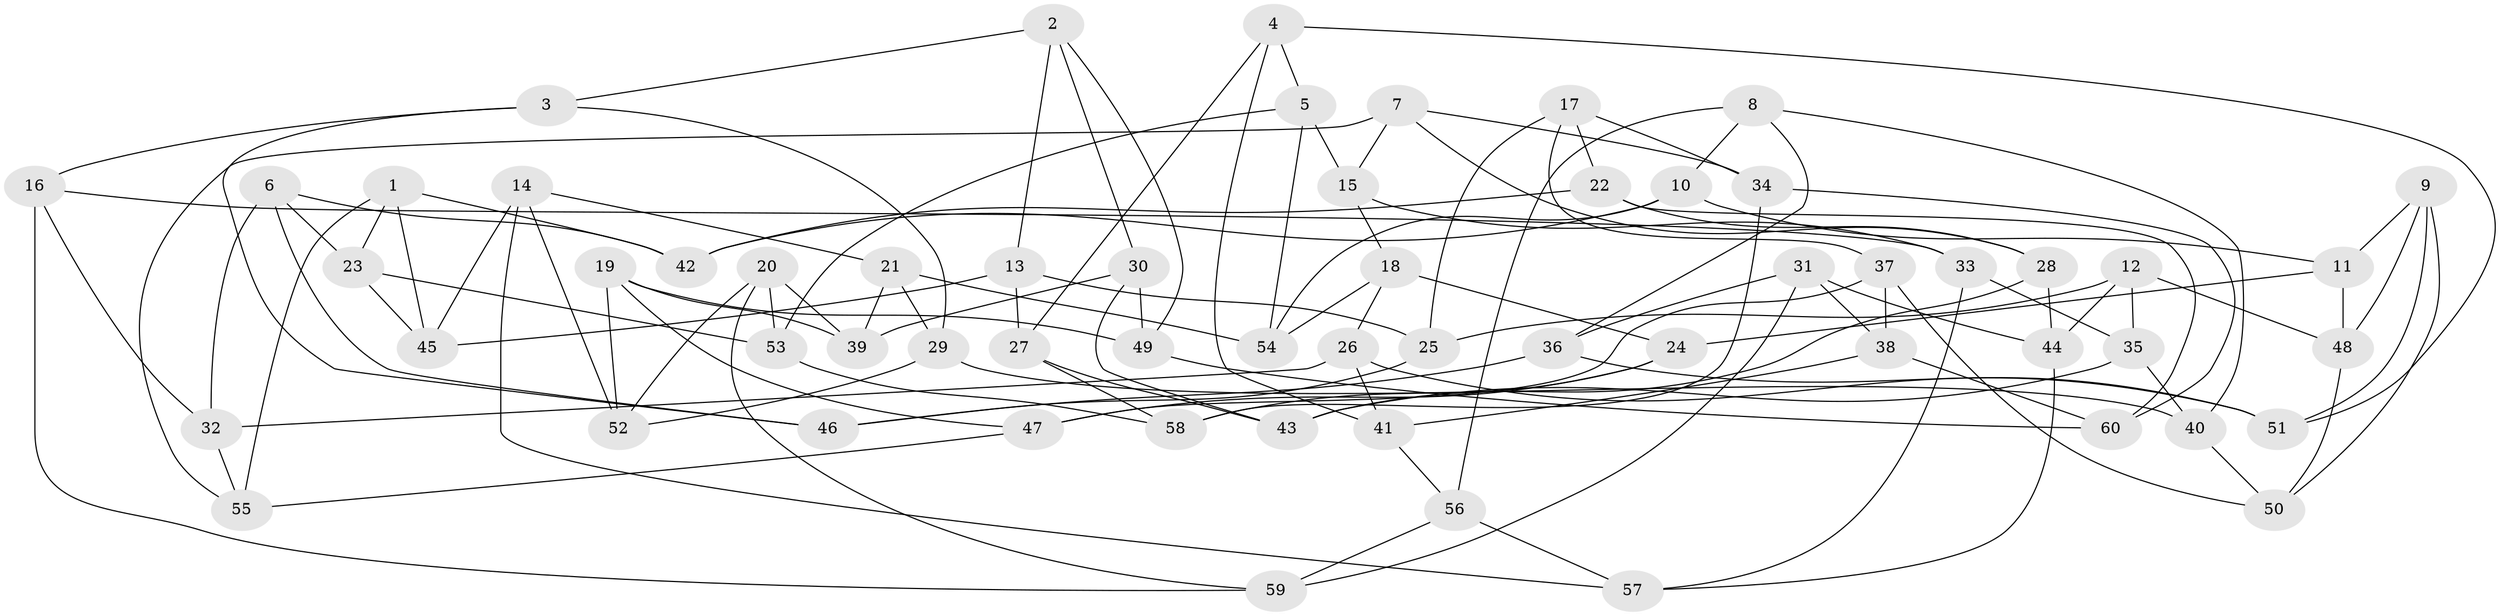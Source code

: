 // coarse degree distribution, {8: 0.03333333333333333, 9: 0.03333333333333333, 3: 0.13333333333333333, 4: 0.6, 7: 0.06666666666666667, 11: 0.03333333333333333, 10: 0.03333333333333333, 6: 0.03333333333333333, 12: 0.03333333333333333}
// Generated by graph-tools (version 1.1) at 2025/53/03/04/25 22:53:50]
// undirected, 60 vertices, 120 edges
graph export_dot {
  node [color=gray90,style=filled];
  1;
  2;
  3;
  4;
  5;
  6;
  7;
  8;
  9;
  10;
  11;
  12;
  13;
  14;
  15;
  16;
  17;
  18;
  19;
  20;
  21;
  22;
  23;
  24;
  25;
  26;
  27;
  28;
  29;
  30;
  31;
  32;
  33;
  34;
  35;
  36;
  37;
  38;
  39;
  40;
  41;
  42;
  43;
  44;
  45;
  46;
  47;
  48;
  49;
  50;
  51;
  52;
  53;
  54;
  55;
  56;
  57;
  58;
  59;
  60;
  1 -- 42;
  1 -- 55;
  1 -- 45;
  1 -- 23;
  2 -- 3;
  2 -- 13;
  2 -- 49;
  2 -- 30;
  3 -- 46;
  3 -- 29;
  3 -- 16;
  4 -- 27;
  4 -- 5;
  4 -- 51;
  4 -- 41;
  5 -- 53;
  5 -- 54;
  5 -- 15;
  6 -- 46;
  6 -- 32;
  6 -- 23;
  6 -- 42;
  7 -- 34;
  7 -- 15;
  7 -- 28;
  7 -- 55;
  8 -- 10;
  8 -- 40;
  8 -- 56;
  8 -- 36;
  9 -- 50;
  9 -- 51;
  9 -- 48;
  9 -- 11;
  10 -- 54;
  10 -- 11;
  10 -- 42;
  11 -- 48;
  11 -- 24;
  12 -- 25;
  12 -- 35;
  12 -- 44;
  12 -- 48;
  13 -- 27;
  13 -- 25;
  13 -- 45;
  14 -- 21;
  14 -- 57;
  14 -- 45;
  14 -- 52;
  15 -- 33;
  15 -- 18;
  16 -- 59;
  16 -- 33;
  16 -- 32;
  17 -- 22;
  17 -- 25;
  17 -- 34;
  17 -- 37;
  18 -- 24;
  18 -- 26;
  18 -- 54;
  19 -- 52;
  19 -- 47;
  19 -- 39;
  19 -- 49;
  20 -- 52;
  20 -- 39;
  20 -- 53;
  20 -- 59;
  21 -- 39;
  21 -- 54;
  21 -- 29;
  22 -- 42;
  22 -- 60;
  22 -- 28;
  23 -- 53;
  23 -- 45;
  24 -- 47;
  24 -- 58;
  25 -- 46;
  26 -- 41;
  26 -- 51;
  26 -- 32;
  27 -- 43;
  27 -- 58;
  28 -- 43;
  28 -- 44;
  29 -- 52;
  29 -- 40;
  30 -- 43;
  30 -- 49;
  30 -- 39;
  31 -- 59;
  31 -- 38;
  31 -- 44;
  31 -- 36;
  32 -- 55;
  33 -- 57;
  33 -- 35;
  34 -- 60;
  34 -- 58;
  35 -- 43;
  35 -- 40;
  36 -- 46;
  36 -- 51;
  37 -- 50;
  37 -- 47;
  37 -- 38;
  38 -- 60;
  38 -- 41;
  40 -- 50;
  41 -- 56;
  44 -- 57;
  47 -- 55;
  48 -- 50;
  49 -- 60;
  53 -- 58;
  56 -- 59;
  56 -- 57;
}
